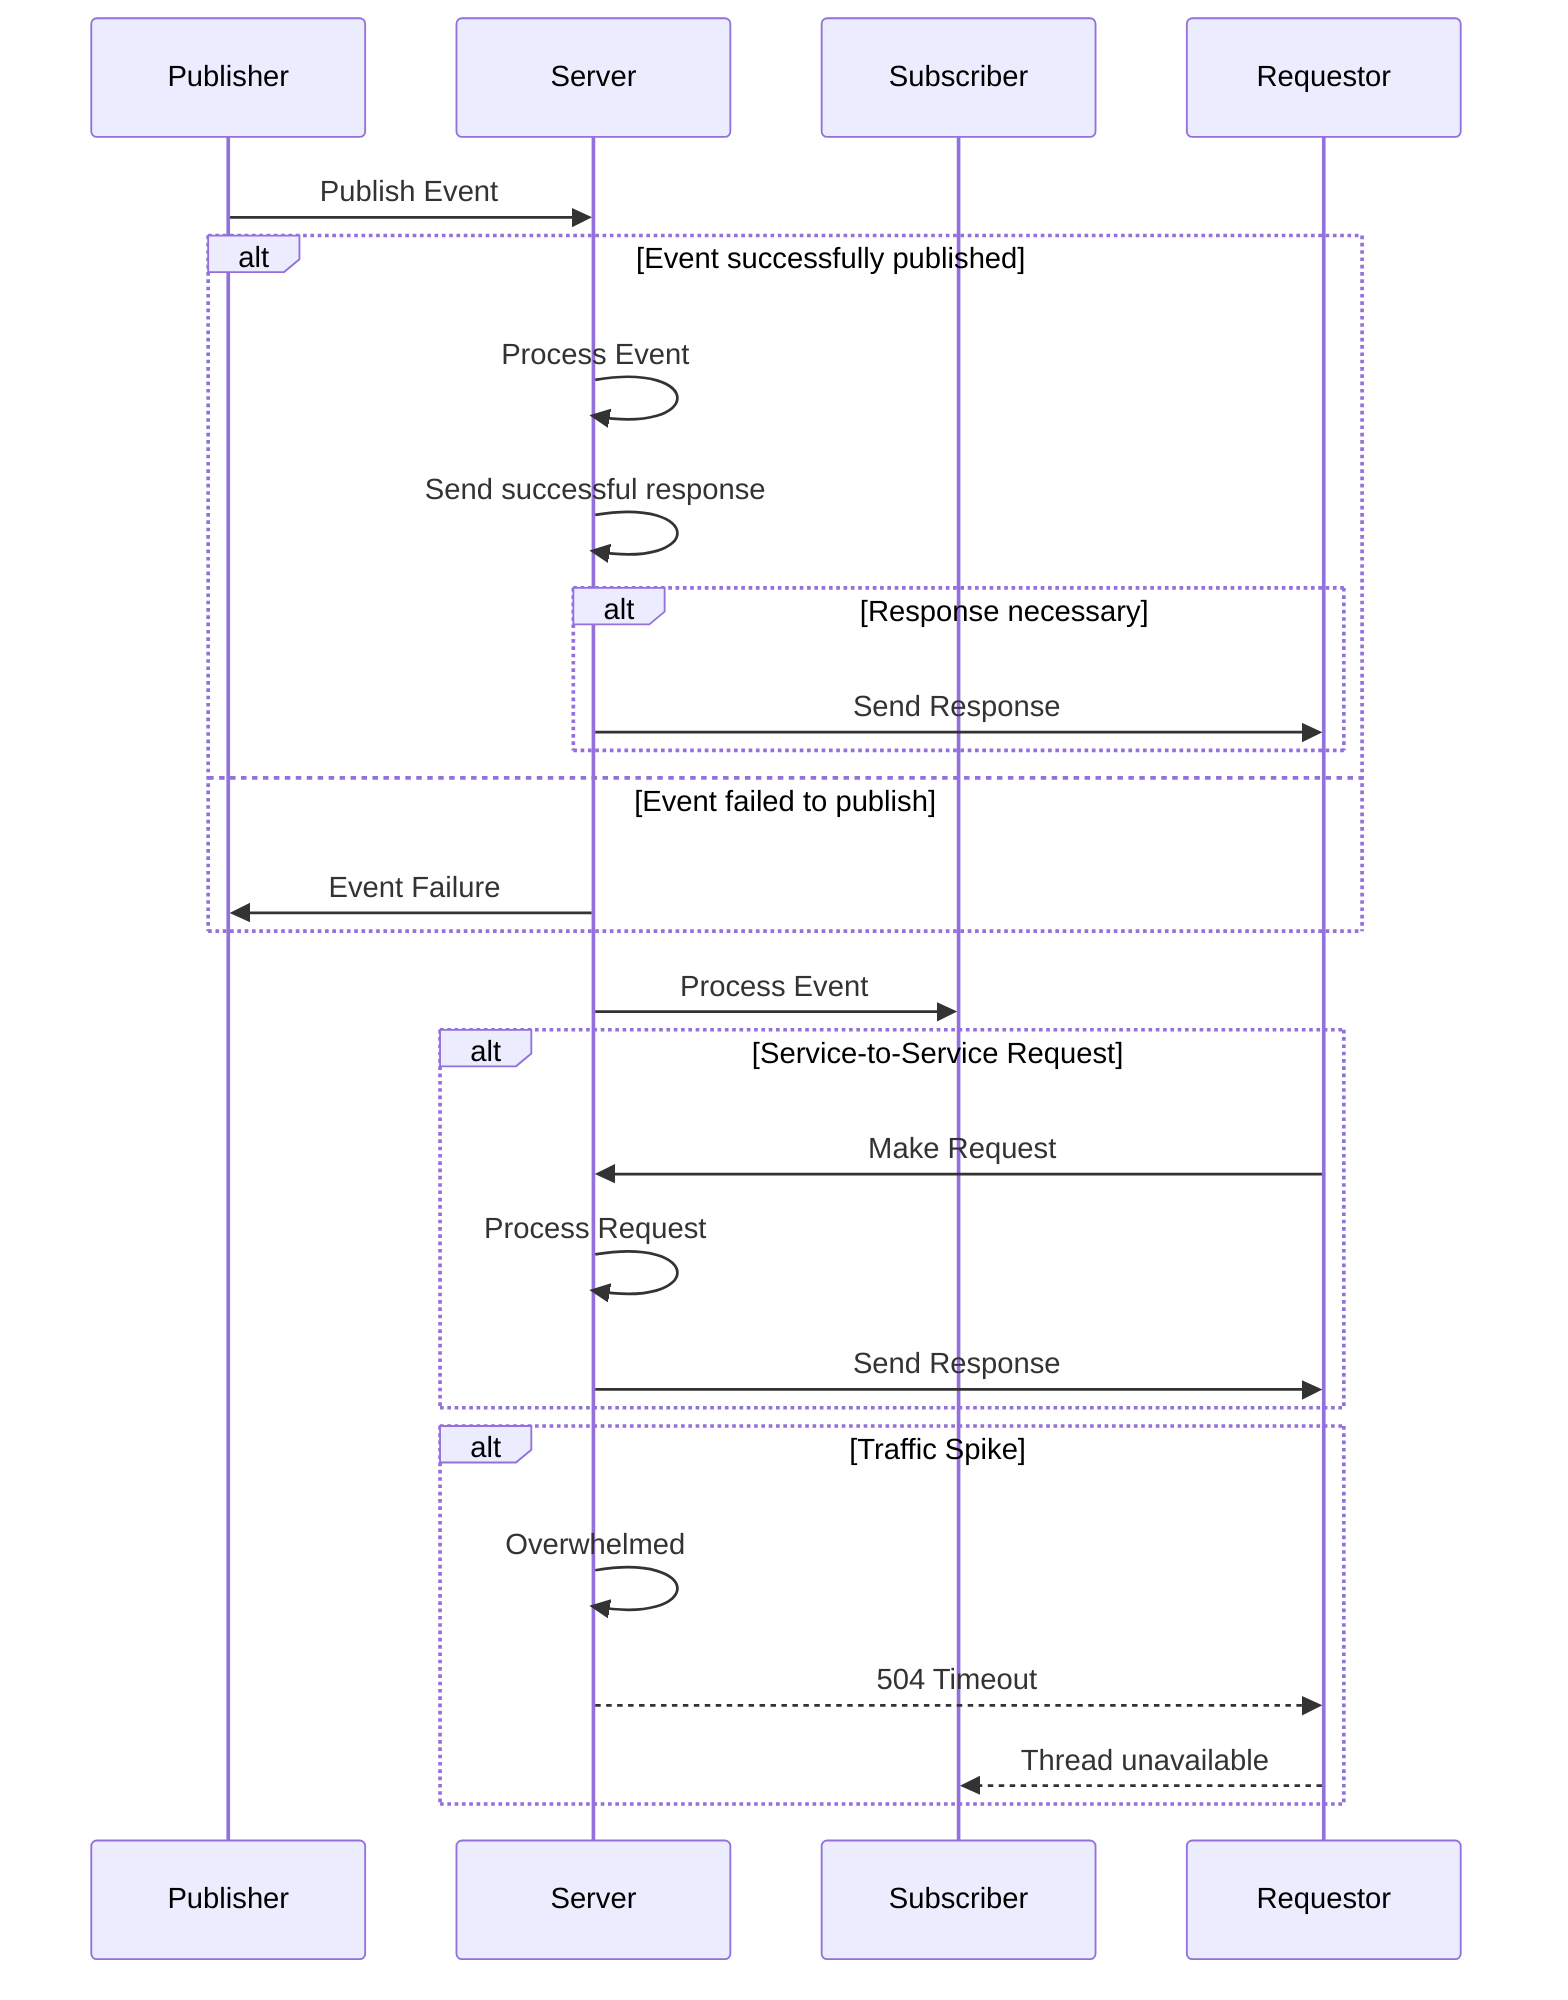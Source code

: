 sequenceDiagram
    participant Publisher
    participant Server
    participant Subscriber
    participant Requestor

    Publisher->>Server: Publish Event
    alt Event successfully published
        Server->>Server: Process Event
        Server->>Server: Send successful response
        alt Response necessary
            Server->>Requestor: Send Response
        end
    else Event failed to publish
        Server->>Publisher: Event Failure
    end
    Server->>Subscriber: Process Event

    alt Service-to-Service Request
        Requestor->>Server: Make Request
        Server->>Server: Process Request
        Server->>Requestor: Send Response
    end

    alt Traffic Spike
        Server->>Server: Overwhelmed
        Server-->>Requestor: 504 Timeout
        Requestor-->>Subscriber: Thread unavailable
    end